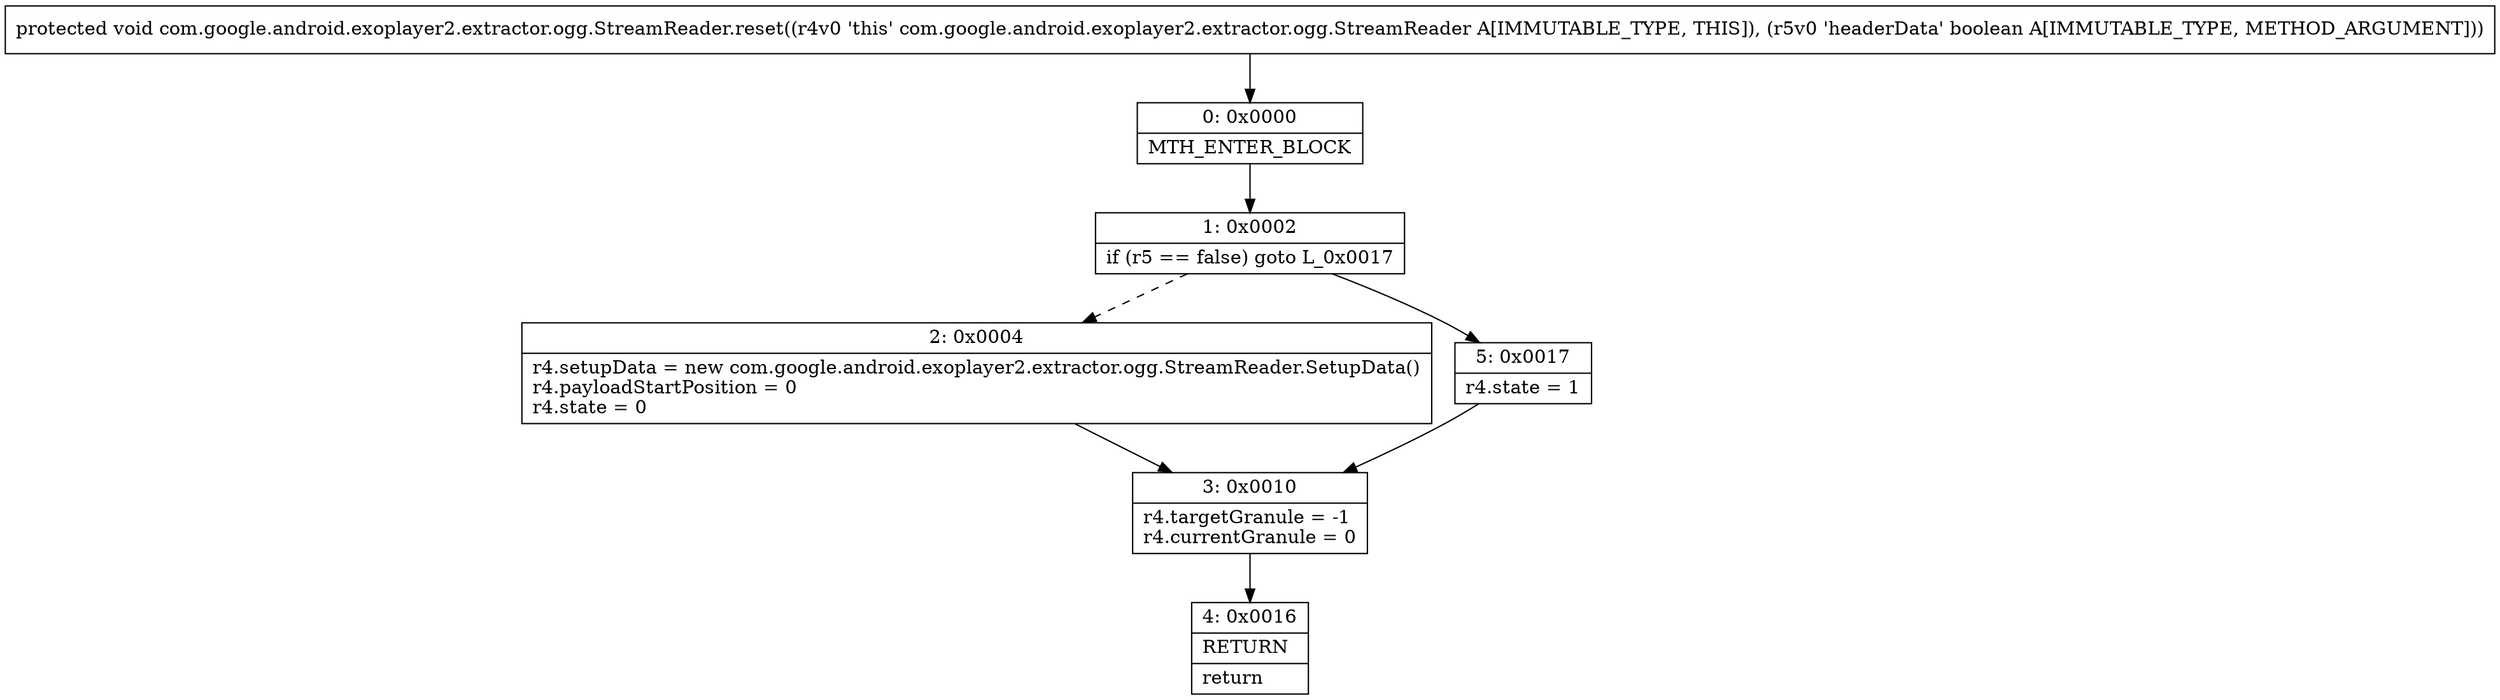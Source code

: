 digraph "CFG forcom.google.android.exoplayer2.extractor.ogg.StreamReader.reset(Z)V" {
Node_0 [shape=record,label="{0\:\ 0x0000|MTH_ENTER_BLOCK\l}"];
Node_1 [shape=record,label="{1\:\ 0x0002|if (r5 == false) goto L_0x0017\l}"];
Node_2 [shape=record,label="{2\:\ 0x0004|r4.setupData = new com.google.android.exoplayer2.extractor.ogg.StreamReader.SetupData()\lr4.payloadStartPosition = 0\lr4.state = 0\l}"];
Node_3 [shape=record,label="{3\:\ 0x0010|r4.targetGranule = \-1\lr4.currentGranule = 0\l}"];
Node_4 [shape=record,label="{4\:\ 0x0016|RETURN\l|return\l}"];
Node_5 [shape=record,label="{5\:\ 0x0017|r4.state = 1\l}"];
MethodNode[shape=record,label="{protected void com.google.android.exoplayer2.extractor.ogg.StreamReader.reset((r4v0 'this' com.google.android.exoplayer2.extractor.ogg.StreamReader A[IMMUTABLE_TYPE, THIS]), (r5v0 'headerData' boolean A[IMMUTABLE_TYPE, METHOD_ARGUMENT])) }"];
MethodNode -> Node_0;
Node_0 -> Node_1;
Node_1 -> Node_2[style=dashed];
Node_1 -> Node_5;
Node_2 -> Node_3;
Node_3 -> Node_4;
Node_5 -> Node_3;
}

